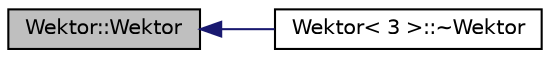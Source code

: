 digraph "Wektor::Wektor"
{
  edge [fontname="Helvetica",fontsize="10",labelfontname="Helvetica",labelfontsize="10"];
  node [fontname="Helvetica",fontsize="10",shape=record];
  rankdir="LR";
  Node1 [label="Wektor::Wektor",height=0.2,width=0.4,color="black", fillcolor="grey75", style="filled", fontcolor="black"];
  Node1 -> Node2 [dir="back",color="midnightblue",fontsize="10",style="solid",fontname="Helvetica"];
  Node2 [label="Wektor\< 3 \>::~Wektor",height=0.2,width=0.4,color="black", fillcolor="white", style="filled",URL="$class_wektor.html#a08017a99d115b17957e728d5ac2dc432"];
}
